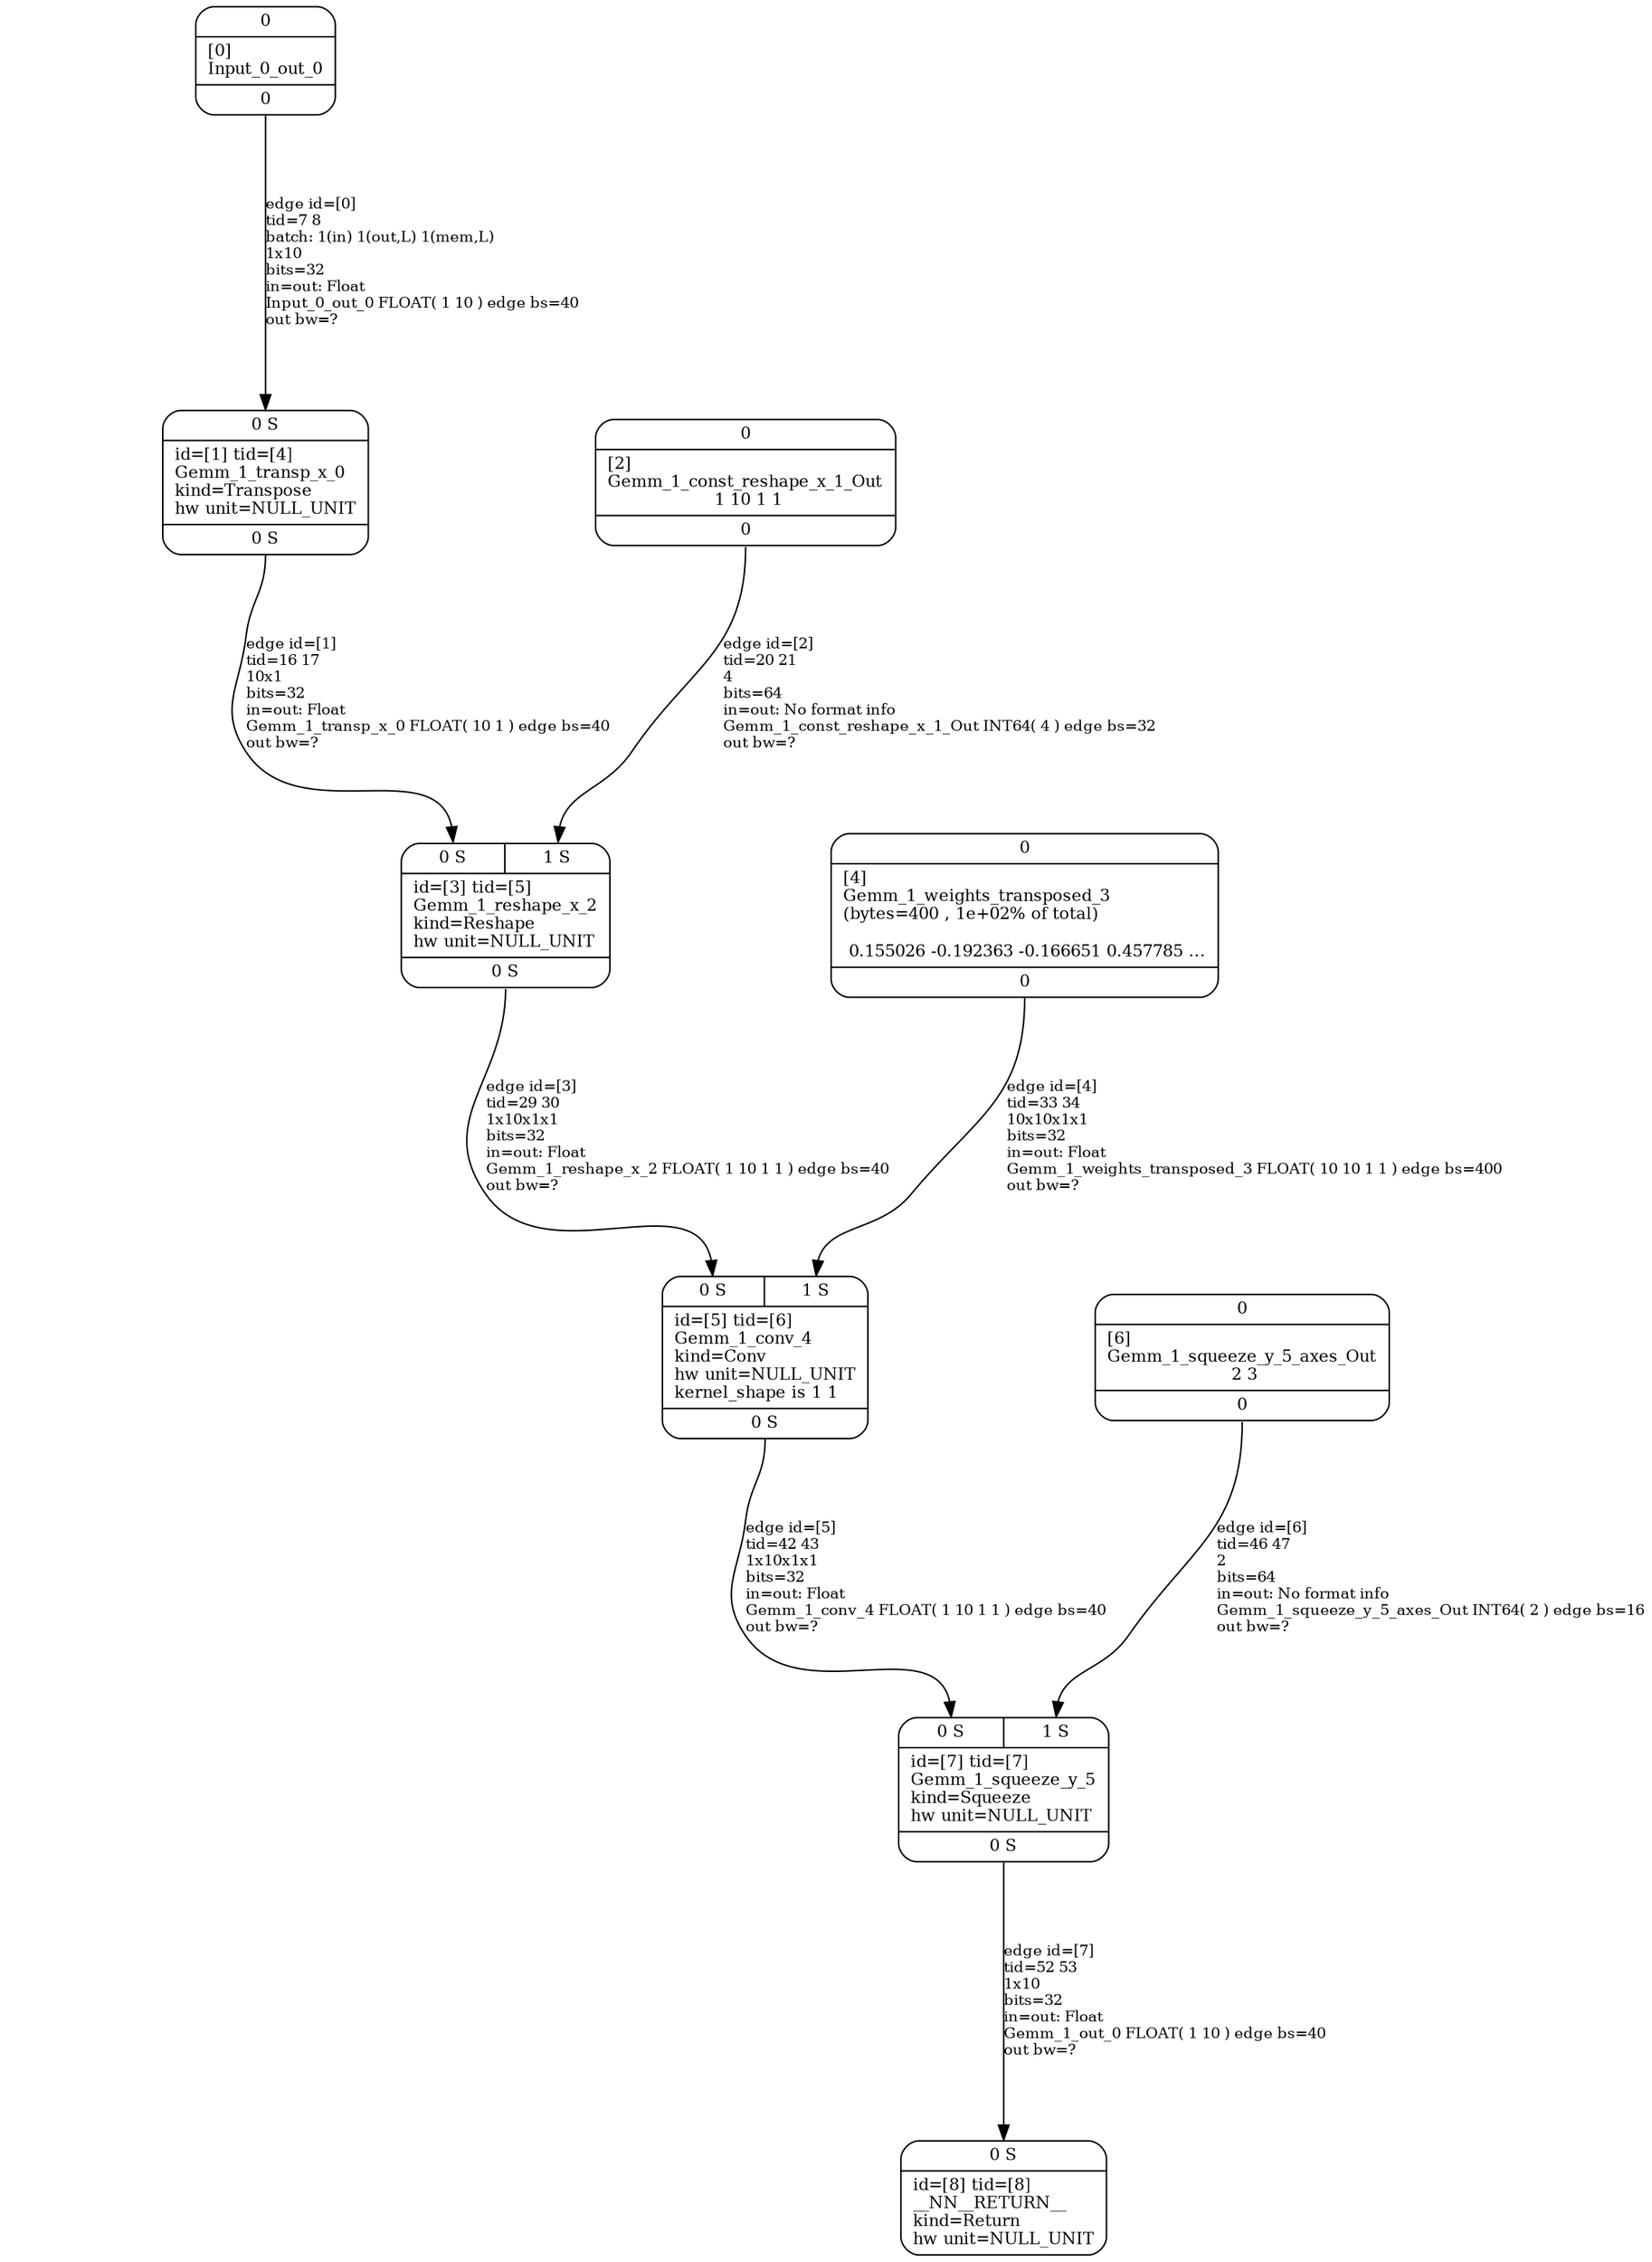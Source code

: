 digraph G {
graph [ fontsize=11 ];
node [ fontsize=11 ];
edge [ fontsize=10 ];
rankdir=BU
ranksep=1.5
nodesep=1
splines=spline
compound=true
Graphinfo [ label="" shape=plaintext, style=rounded, color=black, fontname="Arial-Bold" ];
Gemm_1_const_reshape_x_1_Out [ label="{ { <i0> 0} |  [2]\lGemm_1_const_reshape_x_1_Out\l 1 10 1 1 | { <o0> 0} }", shape=record, color=black, style=rounded  ] ;
Gemm_1_weights_transposed_3 [ label="{ { <i0> 0} |  [4]\lGemm_1_weights_transposed_3\l(bytes=400 , 1e+02% of total)\l\l 0.155026 -0.192363 -0.166651 0.457785 ... | { <o0> 0} }", shape=record, color=black, style=rounded  ] ;
Input_0_out_0 [ label="{ { <i0> 0} |  [0]\lInput_0_out_0 | { <o0> 0} }", shape=record, color=black, style=rounded  ] ;
Gemm_1_squeeze_y_5_axes_Out [ label="{ { <i0> 0} |  [6]\lGemm_1_squeeze_y_5_axes_Out\l 2 3 | { <o0> 0} }", shape=record, color=black, style=rounded  ] ;
Gemm_1_transp_x_0 [ label="{ { < i0>  0 S } | id=[1] tid=[4]\lGemm_1_transp_x_0\lkind=Transpose\lhw unit=NULL_UNIT\l | { < o0>  0 S } }", shape=record, color=black, style=rounded  ] ;
Gemm_1_reshape_x_2 [ label="{ { < i0>  0 S  | < i1>  1 S } | id=[3] tid=[5]\lGemm_1_reshape_x_2\lkind=Reshape\lhw unit=NULL_UNIT\l | { < o0>  0 S } }", shape=record, color=black, style=rounded  ] ;
Gemm_1_conv_4 [ label="{ { < i0>  0 S  | < i1>  1 S } | id=[5] tid=[6]\lGemm_1_conv_4\lkind=Conv\lhw unit=NULL_UNIT\lkernel_shape is 1 1\l | { < o0>  0 S } }", shape=record, color=black, style=rounded  ] ;
Gemm_1_squeeze_y_5 [ label="{ { < i0>  0 S  | < i1>  1 S } | id=[7] tid=[7]\lGemm_1_squeeze_y_5\lkind=Squeeze\lhw unit=NULL_UNIT\l | { < o0>  0 S } }", shape=record, color=black, style=rounded  ] ;
__NN__RETURN__ [ label="{ { < i0>  0 S } | id=[8] tid=[8]\l__NN__RETURN__\lkind=Return\lhw unit=NULL_UNIT\l}", shape=record, color=black, style=rounded  ] ;
Input_0_out_0:o0:s->Gemm_1_transp_x_0:i0:n [ label="edge id=[0]\ltid=7 8\lbatch: 1(in) 1(out,L) 1(mem,L) \l1x10\lbits=32\lin=out: Float\lInput_0_out_0 FLOAT( 1 10 ) edge bs=40\lout bw=?\l" ]; 
Gemm_1_transp_x_0:o0:s->Gemm_1_reshape_x_2:i0:n [ label="edge id=[1]\ltid=16 17\l10x1\lbits=32\lin=out: Float\lGemm_1_transp_x_0 FLOAT( 10 1 ) edge bs=40\lout bw=?\l" ]; 
Gemm_1_const_reshape_x_1_Out:o0:s->Gemm_1_reshape_x_2:i1:n [ label="edge id=[2]\ltid=20 21\l4\lbits=64\lin=out: No format info\lGemm_1_const_reshape_x_1_Out INT64( 4 ) edge bs=32\lout bw=?\l" ]; 
Gemm_1_reshape_x_2:o0:s->Gemm_1_conv_4:i0:n [ label="edge id=[3]\ltid=29 30\l1x10x1x1\lbits=32\lin=out: Float\lGemm_1_reshape_x_2 FLOAT( 1 10 1 1 ) edge bs=40\lout bw=?\l" ]; 
Gemm_1_weights_transposed_3:o0:s->Gemm_1_conv_4:i1:n [ label="edge id=[4]\ltid=33 34\l10x10x1x1\lbits=32\lin=out: Float\lGemm_1_weights_transposed_3 FLOAT( 10 10 1 1 ) edge bs=400\lout bw=?\l" ]; 
Gemm_1_conv_4:o0:s->Gemm_1_squeeze_y_5:i0:n [ label="edge id=[5]\ltid=42 43\l1x10x1x1\lbits=32\lin=out: Float\lGemm_1_conv_4 FLOAT( 1 10 1 1 ) edge bs=40\lout bw=?\l" ]; 
Gemm_1_squeeze_y_5_axes_Out:o0:s->Gemm_1_squeeze_y_5:i1:n [ label="edge id=[6]\ltid=46 47\l2\lbits=64\lin=out: No format info\lGemm_1_squeeze_y_5_axes_Out INT64( 2 ) edge bs=16\lout bw=?\l" ]; 
Gemm_1_squeeze_y_5:o0:s->__NN__RETURN__:i0:n [ label="edge id=[7]\ltid=52 53\l1x10\lbits=32\lin=out: Float\lGemm_1_out_0 FLOAT( 1 10 ) edge bs=40\lout bw=?\l" ]; 
}
